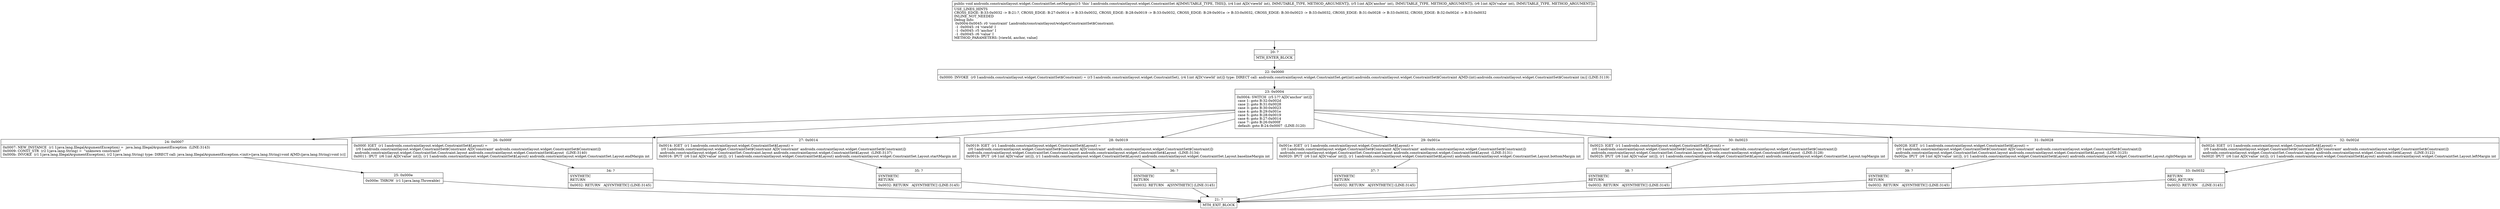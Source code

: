 digraph "CFG forandroidx.constraintlayout.widget.ConstraintSet.setMargin(III)V" {
Node_20 [shape=record,label="{20\:\ ?|MTH_ENTER_BLOCK\l}"];
Node_22 [shape=record,label="{22\:\ 0x0000|0x0000: INVOKE  (r0 I:androidx.constraintlayout.widget.ConstraintSet$Constraint) = (r3 I:androidx.constraintlayout.widget.ConstraintSet), (r4 I:int A[D('viewId' int)]) type: DIRECT call: androidx.constraintlayout.widget.ConstraintSet.get(int):androidx.constraintlayout.widget.ConstraintSet$Constraint A[MD:(int):androidx.constraintlayout.widget.ConstraintSet$Constraint (m)] (LINE:3119)\l}"];
Node_23 [shape=record,label="{23\:\ 0x0004|0x0004: SWITCH  (r5 I:?? A[D('anchor' int)])\l case 1: goto B:32:0x002d\l case 2: goto B:31:0x0028\l case 3: goto B:30:0x0023\l case 4: goto B:29:0x001e\l case 5: goto B:28:0x0019\l case 6: goto B:27:0x0014\l case 7: goto B:26:0x000f\l default: goto B:24:0x0007  (LINE:3120)\l}"];
Node_24 [shape=record,label="{24\:\ 0x0007|0x0007: NEW_INSTANCE  (r1 I:java.lang.IllegalArgumentException) =  java.lang.IllegalArgumentException  (LINE:3143)\l0x0009: CONST_STR  (r2 I:java.lang.String) =  \"unknown constraint\" \l0x000b: INVOKE  (r1 I:java.lang.IllegalArgumentException), (r2 I:java.lang.String) type: DIRECT call: java.lang.IllegalArgumentException.\<init\>(java.lang.String):void A[MD:(java.lang.String):void (c)]\l}"];
Node_25 [shape=record,label="{25\:\ 0x000e|0x000e: THROW  (r1 I:java.lang.Throwable) \l}"];
Node_21 [shape=record,label="{21\:\ ?|MTH_EXIT_BLOCK\l}"];
Node_26 [shape=record,label="{26\:\ 0x000f|0x000f: IGET  (r1 I:androidx.constraintlayout.widget.ConstraintSet$Layout) = \l  (r0 I:androidx.constraintlayout.widget.ConstraintSet$Constraint A[D('constraint' androidx.constraintlayout.widget.ConstraintSet$Constraint)])\l androidx.constraintlayout.widget.ConstraintSet.Constraint.layout androidx.constraintlayout.widget.ConstraintSet$Layout  (LINE:3140)\l0x0011: IPUT  (r6 I:int A[D('value' int)]), (r1 I:androidx.constraintlayout.widget.ConstraintSet$Layout) androidx.constraintlayout.widget.ConstraintSet.Layout.endMargin int \l}"];
Node_34 [shape=record,label="{34\:\ ?|SYNTHETIC\lRETURN\l|0x0032: RETURN   A[SYNTHETIC] (LINE:3145)\l}"];
Node_27 [shape=record,label="{27\:\ 0x0014|0x0014: IGET  (r1 I:androidx.constraintlayout.widget.ConstraintSet$Layout) = \l  (r0 I:androidx.constraintlayout.widget.ConstraintSet$Constraint A[D('constraint' androidx.constraintlayout.widget.ConstraintSet$Constraint)])\l androidx.constraintlayout.widget.ConstraintSet.Constraint.layout androidx.constraintlayout.widget.ConstraintSet$Layout  (LINE:3137)\l0x0016: IPUT  (r6 I:int A[D('value' int)]), (r1 I:androidx.constraintlayout.widget.ConstraintSet$Layout) androidx.constraintlayout.widget.ConstraintSet.Layout.startMargin int \l}"];
Node_35 [shape=record,label="{35\:\ ?|SYNTHETIC\lRETURN\l|0x0032: RETURN   A[SYNTHETIC] (LINE:3145)\l}"];
Node_28 [shape=record,label="{28\:\ 0x0019|0x0019: IGET  (r1 I:androidx.constraintlayout.widget.ConstraintSet$Layout) = \l  (r0 I:androidx.constraintlayout.widget.ConstraintSet$Constraint A[D('constraint' androidx.constraintlayout.widget.ConstraintSet$Constraint)])\l androidx.constraintlayout.widget.ConstraintSet.Constraint.layout androidx.constraintlayout.widget.ConstraintSet$Layout  (LINE:3134)\l0x001b: IPUT  (r6 I:int A[D('value' int)]), (r1 I:androidx.constraintlayout.widget.ConstraintSet$Layout) androidx.constraintlayout.widget.ConstraintSet.Layout.baselineMargin int \l}"];
Node_36 [shape=record,label="{36\:\ ?|SYNTHETIC\lRETURN\l|0x0032: RETURN   A[SYNTHETIC] (LINE:3145)\l}"];
Node_29 [shape=record,label="{29\:\ 0x001e|0x001e: IGET  (r1 I:androidx.constraintlayout.widget.ConstraintSet$Layout) = \l  (r0 I:androidx.constraintlayout.widget.ConstraintSet$Constraint A[D('constraint' androidx.constraintlayout.widget.ConstraintSet$Constraint)])\l androidx.constraintlayout.widget.ConstraintSet.Constraint.layout androidx.constraintlayout.widget.ConstraintSet$Layout  (LINE:3131)\l0x0020: IPUT  (r6 I:int A[D('value' int)]), (r1 I:androidx.constraintlayout.widget.ConstraintSet$Layout) androidx.constraintlayout.widget.ConstraintSet.Layout.bottomMargin int \l}"];
Node_37 [shape=record,label="{37\:\ ?|SYNTHETIC\lRETURN\l|0x0032: RETURN   A[SYNTHETIC] (LINE:3145)\l}"];
Node_30 [shape=record,label="{30\:\ 0x0023|0x0023: IGET  (r1 I:androidx.constraintlayout.widget.ConstraintSet$Layout) = \l  (r0 I:androidx.constraintlayout.widget.ConstraintSet$Constraint A[D('constraint' androidx.constraintlayout.widget.ConstraintSet$Constraint)])\l androidx.constraintlayout.widget.ConstraintSet.Constraint.layout androidx.constraintlayout.widget.ConstraintSet$Layout  (LINE:3128)\l0x0025: IPUT  (r6 I:int A[D('value' int)]), (r1 I:androidx.constraintlayout.widget.ConstraintSet$Layout) androidx.constraintlayout.widget.ConstraintSet.Layout.topMargin int \l}"];
Node_38 [shape=record,label="{38\:\ ?|SYNTHETIC\lRETURN\l|0x0032: RETURN   A[SYNTHETIC] (LINE:3145)\l}"];
Node_31 [shape=record,label="{31\:\ 0x0028|0x0028: IGET  (r1 I:androidx.constraintlayout.widget.ConstraintSet$Layout) = \l  (r0 I:androidx.constraintlayout.widget.ConstraintSet$Constraint A[D('constraint' androidx.constraintlayout.widget.ConstraintSet$Constraint)])\l androidx.constraintlayout.widget.ConstraintSet.Constraint.layout androidx.constraintlayout.widget.ConstraintSet$Layout  (LINE:3125)\l0x002a: IPUT  (r6 I:int A[D('value' int)]), (r1 I:androidx.constraintlayout.widget.ConstraintSet$Layout) androidx.constraintlayout.widget.ConstraintSet.Layout.rightMargin int \l}"];
Node_39 [shape=record,label="{39\:\ ?|SYNTHETIC\lRETURN\l|0x0032: RETURN   A[SYNTHETIC] (LINE:3145)\l}"];
Node_32 [shape=record,label="{32\:\ 0x002d|0x002d: IGET  (r1 I:androidx.constraintlayout.widget.ConstraintSet$Layout) = \l  (r0 I:androidx.constraintlayout.widget.ConstraintSet$Constraint A[D('constraint' androidx.constraintlayout.widget.ConstraintSet$Constraint)])\l androidx.constraintlayout.widget.ConstraintSet.Constraint.layout androidx.constraintlayout.widget.ConstraintSet$Layout  (LINE:3122)\l0x002f: IPUT  (r6 I:int A[D('value' int)]), (r1 I:androidx.constraintlayout.widget.ConstraintSet$Layout) androidx.constraintlayout.widget.ConstraintSet.Layout.leftMargin int \l}"];
Node_33 [shape=record,label="{33\:\ 0x0032|RETURN\lORIG_RETURN\l|0x0032: RETURN    (LINE:3145)\l}"];
MethodNode[shape=record,label="{public void androidx.constraintlayout.widget.ConstraintSet.setMargin((r3 'this' I:androidx.constraintlayout.widget.ConstraintSet A[IMMUTABLE_TYPE, THIS]), (r4 I:int A[D('viewId' int), IMMUTABLE_TYPE, METHOD_ARGUMENT]), (r5 I:int A[D('anchor' int), IMMUTABLE_TYPE, METHOD_ARGUMENT]), (r6 I:int A[D('value' int), IMMUTABLE_TYPE, METHOD_ARGUMENT]))  | USE_LINES_HINTS\lCROSS_EDGE: B:33:0x0032 \-\> B:21:?, CROSS_EDGE: B:27:0x0014 \-\> B:33:0x0032, CROSS_EDGE: B:28:0x0019 \-\> B:33:0x0032, CROSS_EDGE: B:29:0x001e \-\> B:33:0x0032, CROSS_EDGE: B:30:0x0023 \-\> B:33:0x0032, CROSS_EDGE: B:31:0x0028 \-\> B:33:0x0032, CROSS_EDGE: B:32:0x002d \-\> B:33:0x0032\lINLINE_NOT_NEEDED\lDebug Info:\l  0x0004\-0x0045: r0 'constraint' Landroidx\/constraintlayout\/widget\/ConstraintSet$Constraint;\l  \-1 \-0x0045: r4 'viewId' I\l  \-1 \-0x0045: r5 'anchor' I\l  \-1 \-0x0045: r6 'value' I\lMETHOD_PARAMETERS: [viewId, anchor, value]\l}"];
MethodNode -> Node_20;Node_20 -> Node_22;
Node_22 -> Node_23;
Node_23 -> Node_24;
Node_23 -> Node_26;
Node_23 -> Node_27;
Node_23 -> Node_28;
Node_23 -> Node_29;
Node_23 -> Node_30;
Node_23 -> Node_31;
Node_23 -> Node_32;
Node_24 -> Node_25;
Node_25 -> Node_21;
Node_26 -> Node_34;
Node_34 -> Node_21;
Node_27 -> Node_35;
Node_35 -> Node_21;
Node_28 -> Node_36;
Node_36 -> Node_21;
Node_29 -> Node_37;
Node_37 -> Node_21;
Node_30 -> Node_38;
Node_38 -> Node_21;
Node_31 -> Node_39;
Node_39 -> Node_21;
Node_32 -> Node_33;
Node_33 -> Node_21;
}

